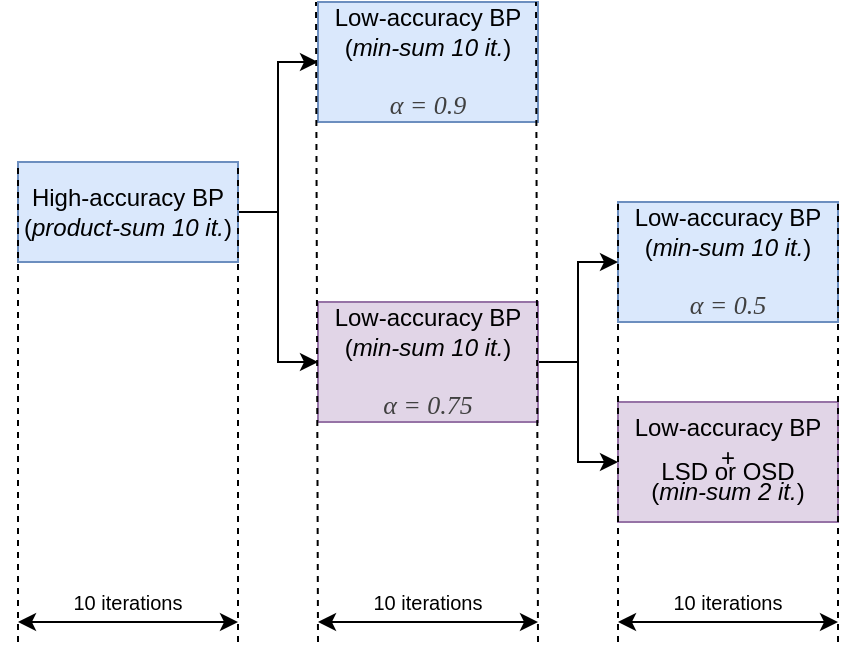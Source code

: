<mxfile version="27.0.8">
  <diagram name="Página-1" id="PagNUUJPUL7erKmYHPUA">
    <mxGraphModel dx="1350" dy="1136" grid="0" gridSize="10" guides="1" tooltips="1" connect="1" arrows="1" fold="1" page="0" pageScale="1" pageWidth="827" pageHeight="1169" math="0" shadow="0">
      <root>
        <mxCell id="0" />
        <mxCell id="1" parent="0" />
        <mxCell id="nHAEF9RpMiKaH4HPYqNc-6" style="edgeStyle=orthogonalEdgeStyle;rounded=0;orthogonalLoop=1;jettySize=auto;html=1;entryX=0;entryY=0.5;entryDx=0;entryDy=0;" parent="1" source="nHAEF9RpMiKaH4HPYqNc-1" target="nHAEF9RpMiKaH4HPYqNc-2" edge="1">
          <mxGeometry relative="1" as="geometry" />
        </mxCell>
        <mxCell id="nHAEF9RpMiKaH4HPYqNc-7" style="edgeStyle=orthogonalEdgeStyle;rounded=0;orthogonalLoop=1;jettySize=auto;html=1;entryX=0;entryY=0.5;entryDx=0;entryDy=0;" parent="1" source="nHAEF9RpMiKaH4HPYqNc-1" target="nHAEF9RpMiKaH4HPYqNc-5" edge="1">
          <mxGeometry relative="1" as="geometry" />
        </mxCell>
        <mxCell id="nHAEF9RpMiKaH4HPYqNc-1" value="High-accuracy BP&lt;div&gt;(&lt;i&gt;product-sum 10 it.&lt;/i&gt;)&lt;/div&gt;" style="rounded=0;whiteSpace=wrap;html=1;fillColor=#dae8fc;strokeColor=#6c8ebf;" parent="1" vertex="1">
          <mxGeometry x="40" y="160" width="110" height="50" as="geometry" />
        </mxCell>
        <mxCell id="nHAEF9RpMiKaH4HPYqNc-2" value="Low-accuracy BP&lt;div&gt;(&lt;i&gt;min-sum 10 it.&lt;/i&gt;&lt;span style=&quot;background-color: transparent; color: light-dark(rgb(0, 0, 0), rgb(255, 255, 255));&quot;&gt;)&lt;/span&gt;&lt;/div&gt;&lt;div&gt;&lt;span style=&quot;background-color: transparent; color: light-dark(rgb(0, 0, 0), rgb(255, 255, 255));&quot;&gt;&lt;br&gt;&lt;/span&gt;&lt;/div&gt;&lt;div&gt;&lt;span style=&quot;color: rgb(64, 64, 64); font-family: KaTeX_Math; font-style: italic; text-wrap-mode: nowrap;&quot;&gt;&lt;font style=&quot;font-size: 13px;&quot;&gt;α = 0.9&lt;/font&gt;&lt;/span&gt;&lt;/div&gt;" style="rounded=0;whiteSpace=wrap;html=1;fillColor=#dae8fc;strokeColor=#6c8ebf;" parent="1" vertex="1">
          <mxGeometry x="190" y="80" width="110" height="60" as="geometry" />
        </mxCell>
        <mxCell id="nHAEF9RpMiKaH4HPYqNc-3" value="Low-accuracy BP&lt;div&gt;(&lt;i&gt;min-sum 10 it.&lt;/i&gt;&lt;span style=&quot;background-color: transparent; color: light-dark(rgb(0, 0, 0), rgb(255, 255, 255));&quot;&gt;)&lt;/span&gt;&lt;/div&gt;&lt;div&gt;&lt;span style=&quot;background-color: transparent; color: light-dark(rgb(0, 0, 0), rgb(255, 255, 255));&quot;&gt;&lt;br&gt;&lt;/span&gt;&lt;/div&gt;&lt;div&gt;&lt;span style=&quot;color: rgb(64, 64, 64); font-family: KaTeX_Math; font-style: italic; text-wrap-mode: nowrap;&quot;&gt;&lt;font style=&quot;font-size: 13px;&quot;&gt;α = 0.5&lt;/font&gt;&lt;/span&gt;&lt;/div&gt;" style="rounded=0;whiteSpace=wrap;html=1;fillColor=#dae8fc;strokeColor=#6c8ebf;" parent="1" vertex="1">
          <mxGeometry x="340" y="180" width="110" height="60" as="geometry" />
        </mxCell>
        <mxCell id="nHAEF9RpMiKaH4HPYqNc-9" style="edgeStyle=orthogonalEdgeStyle;rounded=0;orthogonalLoop=1;jettySize=auto;html=1;exitX=1;exitY=0.5;exitDx=0;exitDy=0;entryX=0;entryY=0.5;entryDx=0;entryDy=0;" parent="1" source="nHAEF9RpMiKaH4HPYqNc-5" target="nHAEF9RpMiKaH4HPYqNc-3" edge="1">
          <mxGeometry relative="1" as="geometry" />
        </mxCell>
        <mxCell id="nHAEF9RpMiKaH4HPYqNc-10" style="edgeStyle=orthogonalEdgeStyle;rounded=0;orthogonalLoop=1;jettySize=auto;html=1;entryX=0;entryY=0.5;entryDx=0;entryDy=0;" parent="1" source="nHAEF9RpMiKaH4HPYqNc-5" target="nHAEF9RpMiKaH4HPYqNc-8" edge="1">
          <mxGeometry relative="1" as="geometry" />
        </mxCell>
        <mxCell id="nHAEF9RpMiKaH4HPYqNc-5" value="Low-accuracy BP&lt;div&gt;(&lt;i&gt;min-sum 10 it.&lt;/i&gt;&lt;span style=&quot;background-color: transparent; color: light-dark(rgb(0, 0, 0), rgb(255, 255, 255));&quot;&gt;)&lt;/span&gt;&lt;/div&gt;&lt;div&gt;&lt;span style=&quot;background-color: transparent; color: light-dark(rgb(0, 0, 0), rgb(255, 255, 255));&quot;&gt;&lt;br&gt;&lt;/span&gt;&lt;/div&gt;&lt;div&gt;&lt;span style=&quot;color: rgb(64, 64, 64); font-family: KaTeX_Math; font-style: italic; text-wrap-mode: nowrap;&quot;&gt;&lt;font style=&quot;font-size: 13px;&quot;&gt;α = 0.75&lt;/font&gt;&lt;/span&gt;&lt;/div&gt;" style="rounded=0;whiteSpace=wrap;html=1;fillColor=#e1d5e7;strokeColor=#9673a6;" parent="1" vertex="1">
          <mxGeometry x="190" y="230" width="110" height="60" as="geometry" />
        </mxCell>
        <mxCell id="nHAEF9RpMiKaH4HPYqNc-8" value="&lt;div style=&quot;line-height: 60%;&quot;&gt;Low-accuracy BP&lt;div&gt;&lt;br&gt;&lt;/div&gt;&lt;div&gt;+&lt;/div&gt;&lt;div&gt;LSD or OSD&lt;/div&gt;&lt;div style=&quot;line-height: 100%;&quot;&gt;(&lt;i&gt;min-sum 2 it.&lt;/i&gt;)&lt;/div&gt;&lt;/div&gt;" style="rounded=0;whiteSpace=wrap;html=1;fillColor=#e1d5e7;strokeColor=#9673a6;" parent="1" vertex="1">
          <mxGeometry x="340" y="280" width="110" height="60" as="geometry" />
        </mxCell>
        <mxCell id="nHAEF9RpMiKaH4HPYqNc-11" value="" style="endArrow=none;dashed=1;html=1;rounded=0;" parent="1" edge="1">
          <mxGeometry width="50" height="50" relative="1" as="geometry">
            <mxPoint x="40" y="400" as="sourcePoint" />
            <mxPoint x="40" y="160" as="targetPoint" />
          </mxGeometry>
        </mxCell>
        <mxCell id="nHAEF9RpMiKaH4HPYqNc-12" value="" style="endArrow=none;dashed=1;html=1;rounded=0;" parent="1" edge="1">
          <mxGeometry width="50" height="50" relative="1" as="geometry">
            <mxPoint x="150" y="400" as="sourcePoint" />
            <mxPoint x="150" y="160" as="targetPoint" />
          </mxGeometry>
        </mxCell>
        <mxCell id="nHAEF9RpMiKaH4HPYqNc-13" value="" style="endArrow=none;dashed=1;html=1;rounded=0;" parent="1" edge="1">
          <mxGeometry width="50" height="50" relative="1" as="geometry">
            <mxPoint x="190" y="400" as="sourcePoint" />
            <mxPoint x="189" y="80" as="targetPoint" />
          </mxGeometry>
        </mxCell>
        <mxCell id="nHAEF9RpMiKaH4HPYqNc-14" value="" style="endArrow=none;dashed=1;html=1;rounded=0;" parent="1" edge="1">
          <mxGeometry width="50" height="50" relative="1" as="geometry">
            <mxPoint x="300" y="400" as="sourcePoint" />
            <mxPoint x="299" y="80" as="targetPoint" />
          </mxGeometry>
        </mxCell>
        <mxCell id="nHAEF9RpMiKaH4HPYqNc-15" value="" style="endArrow=none;dashed=1;html=1;rounded=0;entryX=0;entryY=0;entryDx=0;entryDy=0;" parent="1" target="nHAEF9RpMiKaH4HPYqNc-3" edge="1">
          <mxGeometry width="50" height="50" relative="1" as="geometry">
            <mxPoint x="340" y="400" as="sourcePoint" />
            <mxPoint x="340" y="190" as="targetPoint" />
          </mxGeometry>
        </mxCell>
        <mxCell id="nHAEF9RpMiKaH4HPYqNc-16" value="" style="endArrow=none;dashed=1;html=1;rounded=0;" parent="1" edge="1">
          <mxGeometry width="50" height="50" relative="1" as="geometry">
            <mxPoint x="450" y="400" as="sourcePoint" />
            <mxPoint x="450" y="180" as="targetPoint" />
          </mxGeometry>
        </mxCell>
        <mxCell id="nHAEF9RpMiKaH4HPYqNc-17" value="" style="endArrow=classic;startArrow=classic;html=1;rounded=0;" parent="1" edge="1">
          <mxGeometry width="50" height="50" relative="1" as="geometry">
            <mxPoint x="40" y="390" as="sourcePoint" />
            <mxPoint x="150" y="390" as="targetPoint" />
          </mxGeometry>
        </mxCell>
        <mxCell id="nHAEF9RpMiKaH4HPYqNc-18" value="" style="endArrow=classic;startArrow=classic;html=1;rounded=0;" parent="1" edge="1">
          <mxGeometry width="50" height="50" relative="1" as="geometry">
            <mxPoint x="190" y="390" as="sourcePoint" />
            <mxPoint x="300" y="390" as="targetPoint" />
          </mxGeometry>
        </mxCell>
        <mxCell id="nHAEF9RpMiKaH4HPYqNc-19" value="" style="endArrow=classic;startArrow=classic;html=1;rounded=0;" parent="1" edge="1">
          <mxGeometry width="50" height="50" relative="1" as="geometry">
            <mxPoint x="340" y="390" as="sourcePoint" />
            <mxPoint x="450" y="390" as="targetPoint" />
          </mxGeometry>
        </mxCell>
        <mxCell id="nHAEF9RpMiKaH4HPYqNc-20" value="" style="endArrow=none;dashed=1;html=1;rounded=0;" parent="1" edge="1">
          <mxGeometry width="50" height="50" relative="1" as="geometry">
            <mxPoint x="450" y="400" as="sourcePoint" />
            <mxPoint x="450" y="180" as="targetPoint" />
          </mxGeometry>
        </mxCell>
        <mxCell id="nHAEF9RpMiKaH4HPYqNc-21" value="&lt;font style=&quot;font-size: 10px;&quot;&gt;10 iterations&lt;/font&gt;" style="text;html=1;align=center;verticalAlign=middle;whiteSpace=wrap;rounded=0;" parent="1" vertex="1">
          <mxGeometry x="50" y="370" width="90" height="20" as="geometry" />
        </mxCell>
        <mxCell id="nHAEF9RpMiKaH4HPYqNc-22" value="&lt;font style=&quot;font-size: 10px;&quot;&gt;10 iterations&lt;/font&gt;" style="text;html=1;align=center;verticalAlign=middle;whiteSpace=wrap;rounded=0;" parent="1" vertex="1">
          <mxGeometry x="200" y="370" width="90" height="20" as="geometry" />
        </mxCell>
        <mxCell id="nHAEF9RpMiKaH4HPYqNc-23" value="&lt;font style=&quot;font-size: 10px;&quot;&gt;10 iterations&lt;/font&gt;" style="text;html=1;align=center;verticalAlign=middle;whiteSpace=wrap;rounded=0;" parent="1" vertex="1">
          <mxGeometry x="350" y="370" width="90" height="20" as="geometry" />
        </mxCell>
      </root>
    </mxGraphModel>
  </diagram>
</mxfile>
